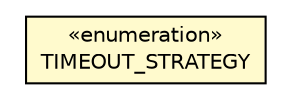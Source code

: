 #!/usr/local/bin/dot
#
# Class diagram 
# Generated by UMLGraph version R5_6-24-gf6e263 (http://www.umlgraph.org/)
#

digraph G {
	edge [fontname="Helvetica",fontsize=10,labelfontname="Helvetica",labelfontsize=10];
	node [fontname="Helvetica",fontsize=10,shape=plaintext];
	nodesep=0.25;
	ranksep=0.5;
	// com.orientechnologies.orient.core.command.OCommandContext.TIMEOUT_STRATEGY
	c2112078 [label=<<table title="com.orientechnologies.orient.core.command.OCommandContext.TIMEOUT_STRATEGY" border="0" cellborder="1" cellspacing="0" cellpadding="2" port="p" bgcolor="lemonChiffon" href="./OCommandContext.TIMEOUT_STRATEGY.html">
		<tr><td><table border="0" cellspacing="0" cellpadding="1">
<tr><td align="center" balign="center"> &#171;enumeration&#187; </td></tr>
<tr><td align="center" balign="center"> TIMEOUT_STRATEGY </td></tr>
		</table></td></tr>
		</table>>, URL="./OCommandContext.TIMEOUT_STRATEGY.html", fontname="Helvetica", fontcolor="black", fontsize=10.0];
}

